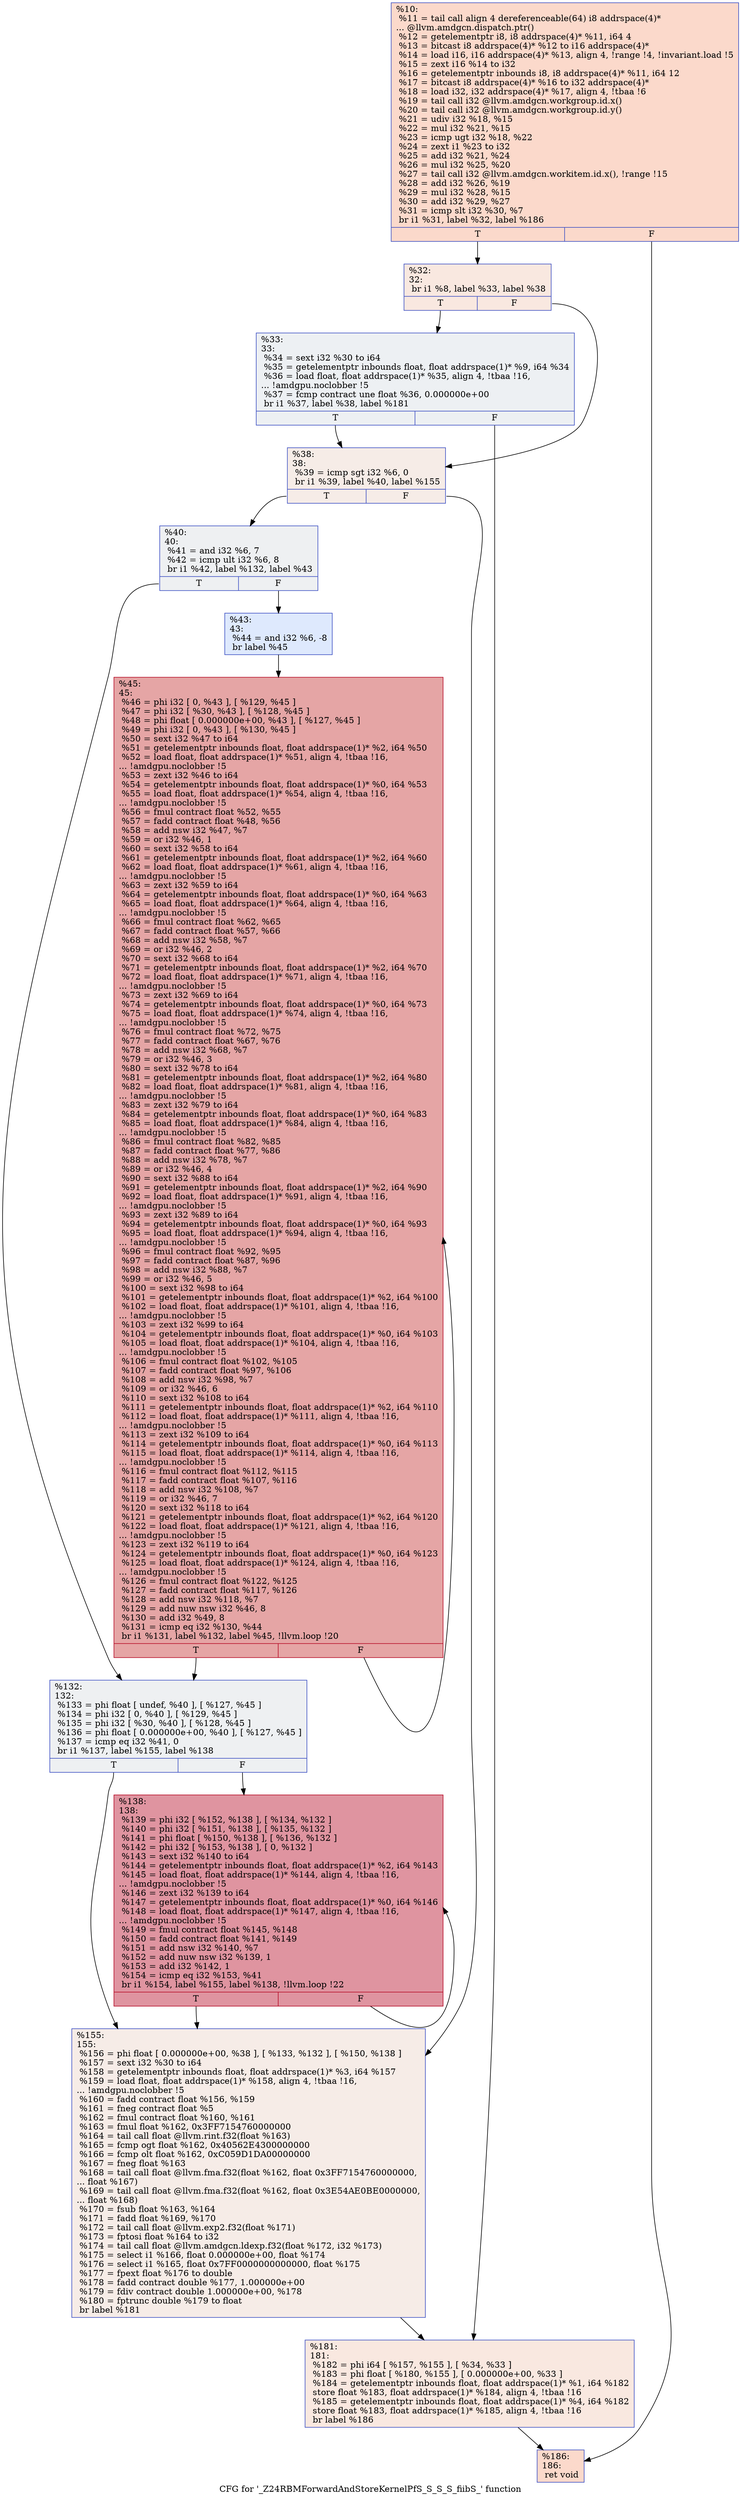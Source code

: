 digraph "CFG for '_Z24RBMForwardAndStoreKernelPfS_S_S_S_fiibS_' function" {
	label="CFG for '_Z24RBMForwardAndStoreKernelPfS_S_S_S_fiibS_' function";

	Node0x4799cb0 [shape=record,color="#3d50c3ff", style=filled, fillcolor="#f7a88970",label="{%10:\l  %11 = tail call align 4 dereferenceable(64) i8 addrspace(4)*\l... @llvm.amdgcn.dispatch.ptr()\l  %12 = getelementptr i8, i8 addrspace(4)* %11, i64 4\l  %13 = bitcast i8 addrspace(4)* %12 to i16 addrspace(4)*\l  %14 = load i16, i16 addrspace(4)* %13, align 4, !range !4, !invariant.load !5\l  %15 = zext i16 %14 to i32\l  %16 = getelementptr inbounds i8, i8 addrspace(4)* %11, i64 12\l  %17 = bitcast i8 addrspace(4)* %16 to i32 addrspace(4)*\l  %18 = load i32, i32 addrspace(4)* %17, align 4, !tbaa !6\l  %19 = tail call i32 @llvm.amdgcn.workgroup.id.x()\l  %20 = tail call i32 @llvm.amdgcn.workgroup.id.y()\l  %21 = udiv i32 %18, %15\l  %22 = mul i32 %21, %15\l  %23 = icmp ugt i32 %18, %22\l  %24 = zext i1 %23 to i32\l  %25 = add i32 %21, %24\l  %26 = mul i32 %25, %20\l  %27 = tail call i32 @llvm.amdgcn.workitem.id.x(), !range !15\l  %28 = add i32 %26, %19\l  %29 = mul i32 %28, %15\l  %30 = add i32 %29, %27\l  %31 = icmp slt i32 %30, %7\l  br i1 %31, label %32, label %186\l|{<s0>T|<s1>F}}"];
	Node0x4799cb0:s0 -> Node0x479d060;
	Node0x4799cb0:s1 -> Node0x479d0f0;
	Node0x479d060 [shape=record,color="#3d50c3ff", style=filled, fillcolor="#f1ccb870",label="{%32:\l32:                                               \l  br i1 %8, label %33, label %38\l|{<s0>T|<s1>F}}"];
	Node0x479d060:s0 -> Node0x479c080;
	Node0x479d060:s1 -> Node0x479c0d0;
	Node0x479c080 [shape=record,color="#3d50c3ff", style=filled, fillcolor="#d6dce470",label="{%33:\l33:                                               \l  %34 = sext i32 %30 to i64\l  %35 = getelementptr inbounds float, float addrspace(1)* %9, i64 %34\l  %36 = load float, float addrspace(1)* %35, align 4, !tbaa !16,\l... !amdgpu.noclobber !5\l  %37 = fcmp contract une float %36, 0.000000e+00\l  br i1 %37, label %38, label %181\l|{<s0>T|<s1>F}}"];
	Node0x479c080:s0 -> Node0x479c0d0;
	Node0x479c080:s1 -> Node0x479e8e0;
	Node0x479c0d0 [shape=record,color="#3d50c3ff", style=filled, fillcolor="#ead5c970",label="{%38:\l38:                                               \l  %39 = icmp sgt i32 %6, 0\l  br i1 %39, label %40, label %155\l|{<s0>T|<s1>F}}"];
	Node0x479c0d0:s0 -> Node0x479eab0;
	Node0x479c0d0:s1 -> Node0x479eb00;
	Node0x479eab0 [shape=record,color="#3d50c3ff", style=filled, fillcolor="#d9dce170",label="{%40:\l40:                                               \l  %41 = and i32 %6, 7\l  %42 = icmp ult i32 %6, 8\l  br i1 %42, label %132, label %43\l|{<s0>T|<s1>F}}"];
	Node0x479eab0:s0 -> Node0x479ed90;
	Node0x479eab0:s1 -> Node0x479ede0;
	Node0x479ede0 [shape=record,color="#3d50c3ff", style=filled, fillcolor="#b5cdfa70",label="{%43:\l43:                                               \l  %44 = and i32 %6, -8\l  br label %45\l}"];
	Node0x479ede0 -> Node0x479efe0;
	Node0x479efe0 [shape=record,color="#b70d28ff", style=filled, fillcolor="#c5333470",label="{%45:\l45:                                               \l  %46 = phi i32 [ 0, %43 ], [ %129, %45 ]\l  %47 = phi i32 [ %30, %43 ], [ %128, %45 ]\l  %48 = phi float [ 0.000000e+00, %43 ], [ %127, %45 ]\l  %49 = phi i32 [ 0, %43 ], [ %130, %45 ]\l  %50 = sext i32 %47 to i64\l  %51 = getelementptr inbounds float, float addrspace(1)* %2, i64 %50\l  %52 = load float, float addrspace(1)* %51, align 4, !tbaa !16,\l... !amdgpu.noclobber !5\l  %53 = zext i32 %46 to i64\l  %54 = getelementptr inbounds float, float addrspace(1)* %0, i64 %53\l  %55 = load float, float addrspace(1)* %54, align 4, !tbaa !16,\l... !amdgpu.noclobber !5\l  %56 = fmul contract float %52, %55\l  %57 = fadd contract float %48, %56\l  %58 = add nsw i32 %47, %7\l  %59 = or i32 %46, 1\l  %60 = sext i32 %58 to i64\l  %61 = getelementptr inbounds float, float addrspace(1)* %2, i64 %60\l  %62 = load float, float addrspace(1)* %61, align 4, !tbaa !16,\l... !amdgpu.noclobber !5\l  %63 = zext i32 %59 to i64\l  %64 = getelementptr inbounds float, float addrspace(1)* %0, i64 %63\l  %65 = load float, float addrspace(1)* %64, align 4, !tbaa !16,\l... !amdgpu.noclobber !5\l  %66 = fmul contract float %62, %65\l  %67 = fadd contract float %57, %66\l  %68 = add nsw i32 %58, %7\l  %69 = or i32 %46, 2\l  %70 = sext i32 %68 to i64\l  %71 = getelementptr inbounds float, float addrspace(1)* %2, i64 %70\l  %72 = load float, float addrspace(1)* %71, align 4, !tbaa !16,\l... !amdgpu.noclobber !5\l  %73 = zext i32 %69 to i64\l  %74 = getelementptr inbounds float, float addrspace(1)* %0, i64 %73\l  %75 = load float, float addrspace(1)* %74, align 4, !tbaa !16,\l... !amdgpu.noclobber !5\l  %76 = fmul contract float %72, %75\l  %77 = fadd contract float %67, %76\l  %78 = add nsw i32 %68, %7\l  %79 = or i32 %46, 3\l  %80 = sext i32 %78 to i64\l  %81 = getelementptr inbounds float, float addrspace(1)* %2, i64 %80\l  %82 = load float, float addrspace(1)* %81, align 4, !tbaa !16,\l... !amdgpu.noclobber !5\l  %83 = zext i32 %79 to i64\l  %84 = getelementptr inbounds float, float addrspace(1)* %0, i64 %83\l  %85 = load float, float addrspace(1)* %84, align 4, !tbaa !16,\l... !amdgpu.noclobber !5\l  %86 = fmul contract float %82, %85\l  %87 = fadd contract float %77, %86\l  %88 = add nsw i32 %78, %7\l  %89 = or i32 %46, 4\l  %90 = sext i32 %88 to i64\l  %91 = getelementptr inbounds float, float addrspace(1)* %2, i64 %90\l  %92 = load float, float addrspace(1)* %91, align 4, !tbaa !16,\l... !amdgpu.noclobber !5\l  %93 = zext i32 %89 to i64\l  %94 = getelementptr inbounds float, float addrspace(1)* %0, i64 %93\l  %95 = load float, float addrspace(1)* %94, align 4, !tbaa !16,\l... !amdgpu.noclobber !5\l  %96 = fmul contract float %92, %95\l  %97 = fadd contract float %87, %96\l  %98 = add nsw i32 %88, %7\l  %99 = or i32 %46, 5\l  %100 = sext i32 %98 to i64\l  %101 = getelementptr inbounds float, float addrspace(1)* %2, i64 %100\l  %102 = load float, float addrspace(1)* %101, align 4, !tbaa !16,\l... !amdgpu.noclobber !5\l  %103 = zext i32 %99 to i64\l  %104 = getelementptr inbounds float, float addrspace(1)* %0, i64 %103\l  %105 = load float, float addrspace(1)* %104, align 4, !tbaa !16,\l... !amdgpu.noclobber !5\l  %106 = fmul contract float %102, %105\l  %107 = fadd contract float %97, %106\l  %108 = add nsw i32 %98, %7\l  %109 = or i32 %46, 6\l  %110 = sext i32 %108 to i64\l  %111 = getelementptr inbounds float, float addrspace(1)* %2, i64 %110\l  %112 = load float, float addrspace(1)* %111, align 4, !tbaa !16,\l... !amdgpu.noclobber !5\l  %113 = zext i32 %109 to i64\l  %114 = getelementptr inbounds float, float addrspace(1)* %0, i64 %113\l  %115 = load float, float addrspace(1)* %114, align 4, !tbaa !16,\l... !amdgpu.noclobber !5\l  %116 = fmul contract float %112, %115\l  %117 = fadd contract float %107, %116\l  %118 = add nsw i32 %108, %7\l  %119 = or i32 %46, 7\l  %120 = sext i32 %118 to i64\l  %121 = getelementptr inbounds float, float addrspace(1)* %2, i64 %120\l  %122 = load float, float addrspace(1)* %121, align 4, !tbaa !16,\l... !amdgpu.noclobber !5\l  %123 = zext i32 %119 to i64\l  %124 = getelementptr inbounds float, float addrspace(1)* %0, i64 %123\l  %125 = load float, float addrspace(1)* %124, align 4, !tbaa !16,\l... !amdgpu.noclobber !5\l  %126 = fmul contract float %122, %125\l  %127 = fadd contract float %117, %126\l  %128 = add nsw i32 %118, %7\l  %129 = add nuw nsw i32 %46, 8\l  %130 = add i32 %49, 8\l  %131 = icmp eq i32 %130, %44\l  br i1 %131, label %132, label %45, !llvm.loop !20\l|{<s0>T|<s1>F}}"];
	Node0x479efe0:s0 -> Node0x479ed90;
	Node0x479efe0:s1 -> Node0x479efe0;
	Node0x479ed90 [shape=record,color="#3d50c3ff", style=filled, fillcolor="#d9dce170",label="{%132:\l132:                                              \l  %133 = phi float [ undef, %40 ], [ %127, %45 ]\l  %134 = phi i32 [ 0, %40 ], [ %129, %45 ]\l  %135 = phi i32 [ %30, %40 ], [ %128, %45 ]\l  %136 = phi float [ 0.000000e+00, %40 ], [ %127, %45 ]\l  %137 = icmp eq i32 %41, 0\l  br i1 %137, label %155, label %138\l|{<s0>T|<s1>F}}"];
	Node0x479ed90:s0 -> Node0x479eb00;
	Node0x479ed90:s1 -> Node0x47a39c0;
	Node0x47a39c0 [shape=record,color="#b70d28ff", style=filled, fillcolor="#b70d2870",label="{%138:\l138:                                              \l  %139 = phi i32 [ %152, %138 ], [ %134, %132 ]\l  %140 = phi i32 [ %151, %138 ], [ %135, %132 ]\l  %141 = phi float [ %150, %138 ], [ %136, %132 ]\l  %142 = phi i32 [ %153, %138 ], [ 0, %132 ]\l  %143 = sext i32 %140 to i64\l  %144 = getelementptr inbounds float, float addrspace(1)* %2, i64 %143\l  %145 = load float, float addrspace(1)* %144, align 4, !tbaa !16,\l... !amdgpu.noclobber !5\l  %146 = zext i32 %139 to i64\l  %147 = getelementptr inbounds float, float addrspace(1)* %0, i64 %146\l  %148 = load float, float addrspace(1)* %147, align 4, !tbaa !16,\l... !amdgpu.noclobber !5\l  %149 = fmul contract float %145, %148\l  %150 = fadd contract float %141, %149\l  %151 = add nsw i32 %140, %7\l  %152 = add nuw nsw i32 %139, 1\l  %153 = add i32 %142, 1\l  %154 = icmp eq i32 %153, %41\l  br i1 %154, label %155, label %138, !llvm.loop !22\l|{<s0>T|<s1>F}}"];
	Node0x47a39c0:s0 -> Node0x479eb00;
	Node0x47a39c0:s1 -> Node0x47a39c0;
	Node0x479eb00 [shape=record,color="#3d50c3ff", style=filled, fillcolor="#ead5c970",label="{%155:\l155:                                              \l  %156 = phi float [ 0.000000e+00, %38 ], [ %133, %132 ], [ %150, %138 ]\l  %157 = sext i32 %30 to i64\l  %158 = getelementptr inbounds float, float addrspace(1)* %3, i64 %157\l  %159 = load float, float addrspace(1)* %158, align 4, !tbaa !16,\l... !amdgpu.noclobber !5\l  %160 = fadd contract float %156, %159\l  %161 = fneg contract float %5\l  %162 = fmul contract float %160, %161\l  %163 = fmul float %162, 0x3FF7154760000000\l  %164 = tail call float @llvm.rint.f32(float %163)\l  %165 = fcmp ogt float %162, 0x40562E4300000000\l  %166 = fcmp olt float %162, 0xC059D1DA00000000\l  %167 = fneg float %163\l  %168 = tail call float @llvm.fma.f32(float %162, float 0x3FF7154760000000,\l... float %167)\l  %169 = tail call float @llvm.fma.f32(float %162, float 0x3E54AE0BE0000000,\l... float %168)\l  %170 = fsub float %163, %164\l  %171 = fadd float %169, %170\l  %172 = tail call float @llvm.exp2.f32(float %171)\l  %173 = fptosi float %164 to i32\l  %174 = tail call float @llvm.amdgcn.ldexp.f32(float %172, i32 %173)\l  %175 = select i1 %166, float 0.000000e+00, float %174\l  %176 = select i1 %165, float 0x7FF0000000000000, float %175\l  %177 = fpext float %176 to double\l  %178 = fadd contract double %177, 1.000000e+00\l  %179 = fdiv contract double 1.000000e+00, %178\l  %180 = fptrunc double %179 to float\l  br label %181\l}"];
	Node0x479eb00 -> Node0x479e8e0;
	Node0x479e8e0 [shape=record,color="#3d50c3ff", style=filled, fillcolor="#f1ccb870",label="{%181:\l181:                                              \l  %182 = phi i64 [ %157, %155 ], [ %34, %33 ]\l  %183 = phi float [ %180, %155 ], [ 0.000000e+00, %33 ]\l  %184 = getelementptr inbounds float, float addrspace(1)* %1, i64 %182\l  store float %183, float addrspace(1)* %184, align 4, !tbaa !16\l  %185 = getelementptr inbounds float, float addrspace(1)* %4, i64 %182\l  store float %183, float addrspace(1)* %185, align 4, !tbaa !16\l  br label %186\l}"];
	Node0x479e8e0 -> Node0x479d0f0;
	Node0x479d0f0 [shape=record,color="#3d50c3ff", style=filled, fillcolor="#f7a88970",label="{%186:\l186:                                              \l  ret void\l}"];
}
